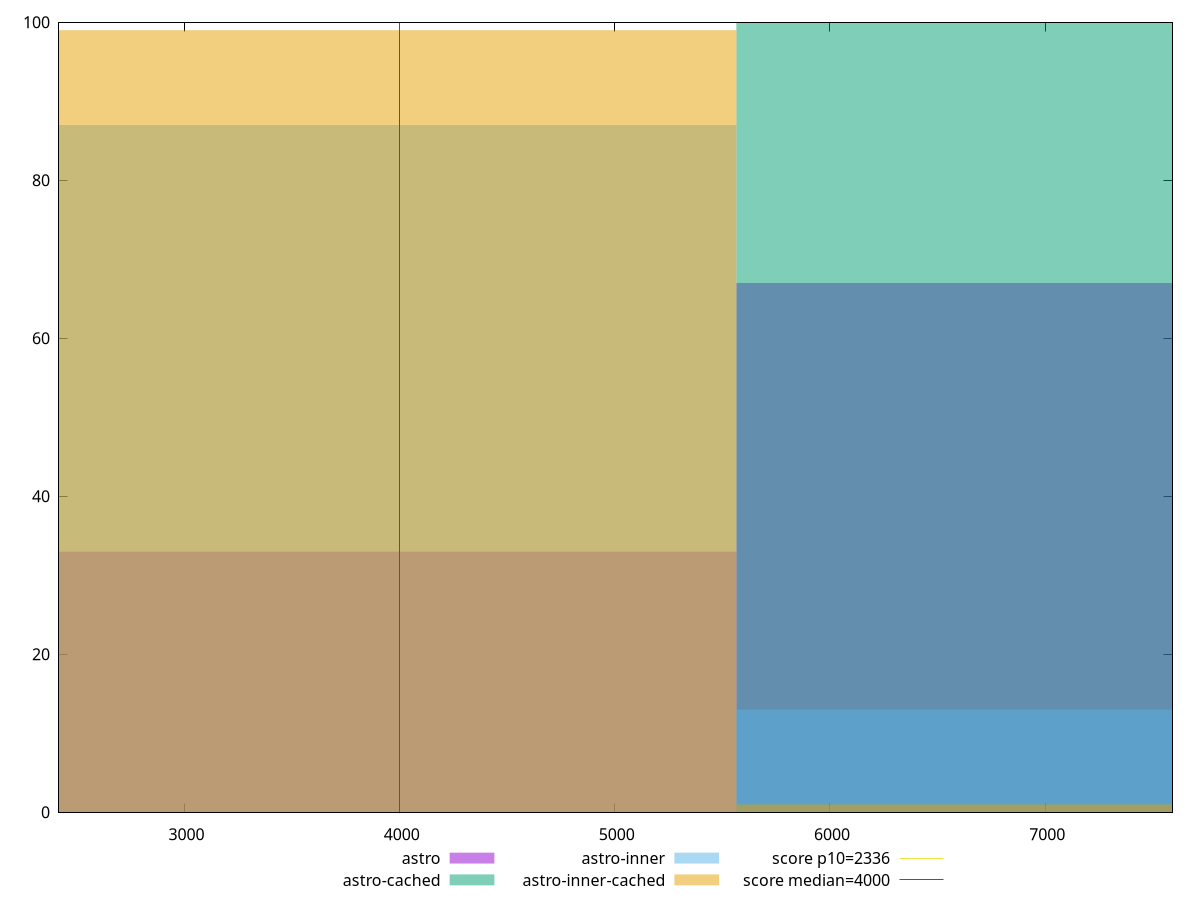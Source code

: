 reset

$astro <<EOF
3709.8847615262775 33
7419.769523052555 67
EOF

$astroCached <<EOF
7419.769523052555 100
EOF

$astroInner <<EOF
7419.769523052555 13
3709.8847615262775 87
EOF

$astroInnerCached <<EOF
3709.8847615262775 99
7419.769523052555 1
EOF

set key outside below
set boxwidth 3709.8847615262775
set xrange [2416.433:7591.964100000001]
set yrange [0:100]
set trange [0:100]
set style fill transparent solid 0.5 noborder

set parametric
set terminal svg size 640, 520 enhanced background rgb 'white'
set output "reports/report_00033_2021-03-01T14-23-16.841Z/first-meaningful-paint/comparison/histogram/all_raw.svg"

plot $astro title "astro" with boxes, \
     $astroCached title "astro-cached" with boxes, \
     $astroInner title "astro-inner" with boxes, \
     $astroInnerCached title "astro-inner-cached" with boxes, \
     2336,t title "score p10=2336", \
     4000,t title "score median=4000"

reset
